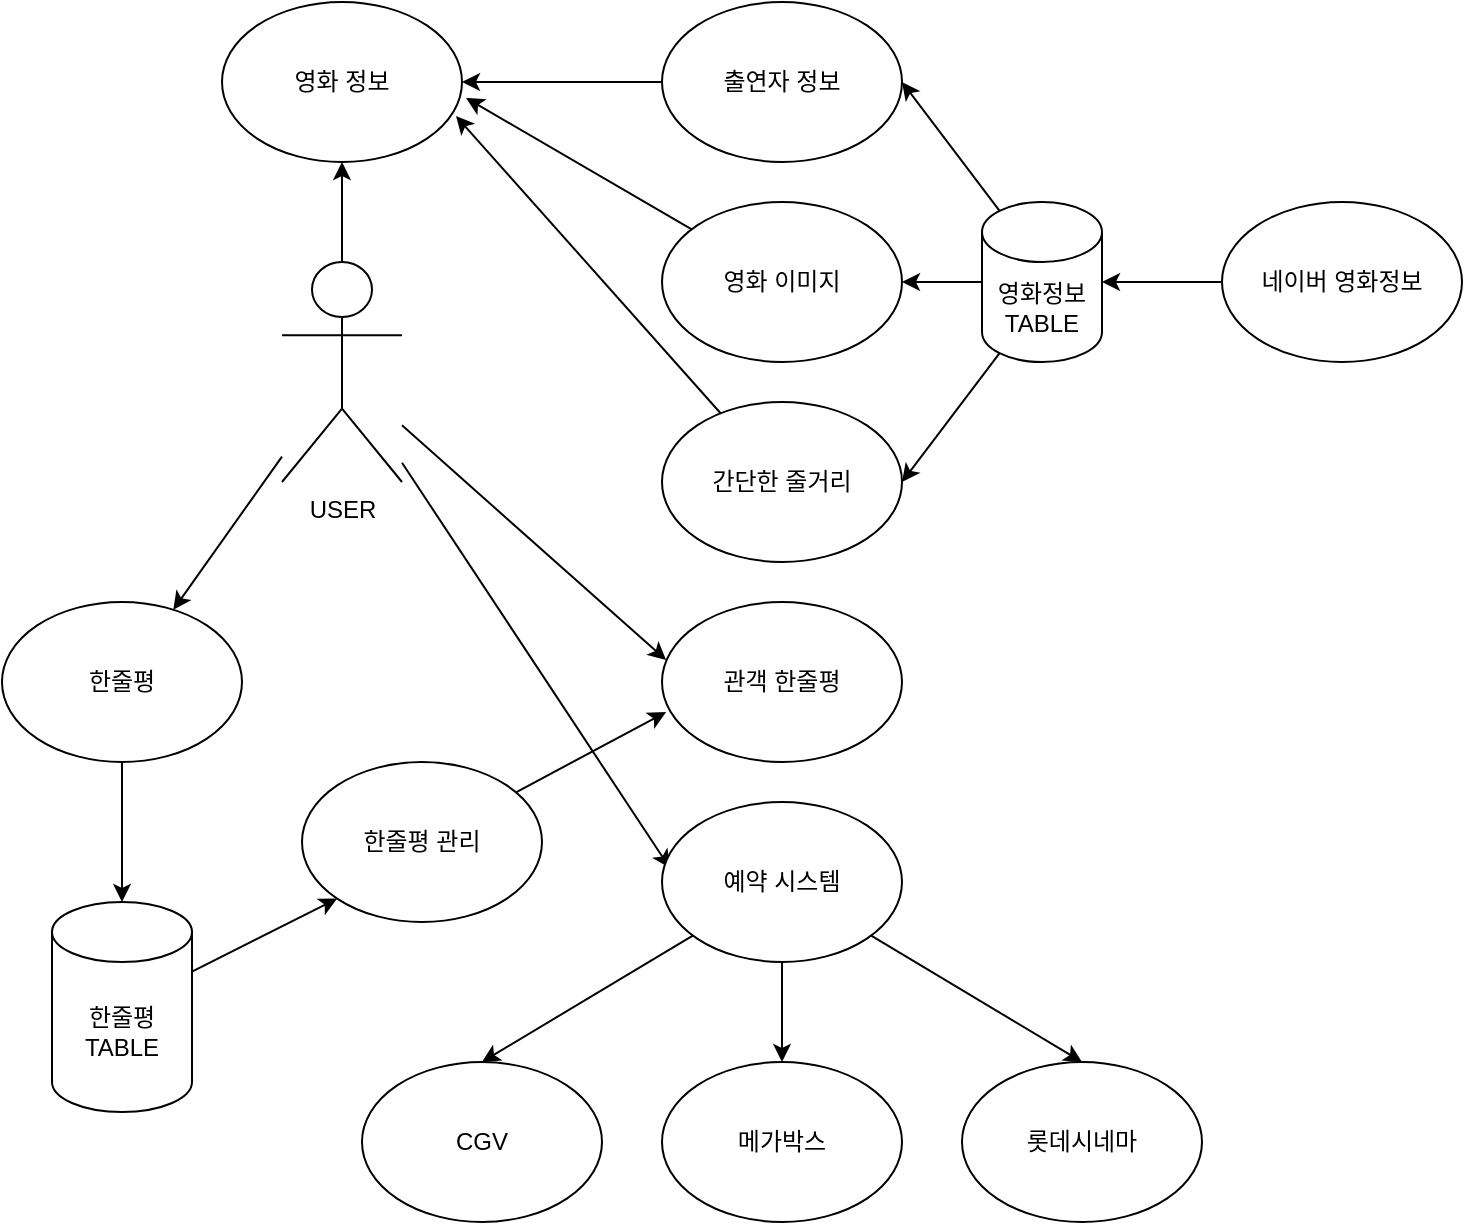 <mxfile version="21.3.7" type="device">
  <diagram name="페이지-1" id="mIEeNcRUt9shs4nOm1RD">
    <mxGraphModel dx="1434" dy="788" grid="1" gridSize="10" guides="1" tooltips="1" connect="1" arrows="1" fold="1" page="1" pageScale="1" pageWidth="4681" pageHeight="3300" math="0" shadow="0">
      <root>
        <mxCell id="0" />
        <mxCell id="1" parent="0" />
        <mxCell id="Dh7cIlsGV29kzbR_pbds-15" style="rounded=0;orthogonalLoop=1;jettySize=auto;html=1;entryX=0.017;entryY=0.363;entryDx=0;entryDy=0;entryPerimeter=0;" edge="1" parent="1" source="Dh7cIlsGV29kzbR_pbds-1" target="Dh7cIlsGV29kzbR_pbds-7">
          <mxGeometry relative="1" as="geometry">
            <mxPoint x="340" y="340" as="targetPoint" />
          </mxGeometry>
        </mxCell>
        <mxCell id="Dh7cIlsGV29kzbR_pbds-16" style="rounded=0;orthogonalLoop=1;jettySize=auto;html=1;entryX=0.033;entryY=0.413;entryDx=0;entryDy=0;entryPerimeter=0;" edge="1" parent="1" source="Dh7cIlsGV29kzbR_pbds-1" target="Dh7cIlsGV29kzbR_pbds-8">
          <mxGeometry relative="1" as="geometry" />
        </mxCell>
        <mxCell id="Dh7cIlsGV29kzbR_pbds-26" style="rounded=0;orthogonalLoop=1;jettySize=auto;html=1;" edge="1" parent="1" source="Dh7cIlsGV29kzbR_pbds-1" target="Dh7cIlsGV29kzbR_pbds-25">
          <mxGeometry relative="1" as="geometry" />
        </mxCell>
        <mxCell id="Dh7cIlsGV29kzbR_pbds-41" style="edgeStyle=orthogonalEdgeStyle;rounded=0;orthogonalLoop=1;jettySize=auto;html=1;entryX=0.5;entryY=1;entryDx=0;entryDy=0;" edge="1" parent="1" source="Dh7cIlsGV29kzbR_pbds-1" target="Dh7cIlsGV29kzbR_pbds-40">
          <mxGeometry relative="1" as="geometry" />
        </mxCell>
        <mxCell id="Dh7cIlsGV29kzbR_pbds-1" value="USER" style="shape=umlActor;verticalLabelPosition=bottom;verticalAlign=top;html=1;outlineConnect=0;" vertex="1" parent="1">
          <mxGeometry x="140" y="140" width="60" height="110" as="geometry" />
        </mxCell>
        <mxCell id="Dh7cIlsGV29kzbR_pbds-42" style="rounded=0;orthogonalLoop=1;jettySize=auto;html=1;entryX=1;entryY=0.5;entryDx=0;entryDy=0;" edge="1" parent="1" source="Dh7cIlsGV29kzbR_pbds-4" target="Dh7cIlsGV29kzbR_pbds-40">
          <mxGeometry relative="1" as="geometry" />
        </mxCell>
        <mxCell id="Dh7cIlsGV29kzbR_pbds-4" value="출연자 정보" style="ellipse;whiteSpace=wrap;html=1;" vertex="1" parent="1">
          <mxGeometry x="330" y="10" width="120" height="80" as="geometry" />
        </mxCell>
        <mxCell id="Dh7cIlsGV29kzbR_pbds-43" style="rounded=0;orthogonalLoop=1;jettySize=auto;html=1;entryX=1.017;entryY=0.6;entryDx=0;entryDy=0;entryPerimeter=0;" edge="1" parent="1" source="Dh7cIlsGV29kzbR_pbds-5" target="Dh7cIlsGV29kzbR_pbds-40">
          <mxGeometry relative="1" as="geometry" />
        </mxCell>
        <mxCell id="Dh7cIlsGV29kzbR_pbds-5" value="영화 이미지" style="ellipse;whiteSpace=wrap;html=1;" vertex="1" parent="1">
          <mxGeometry x="330" y="110" width="120" height="80" as="geometry" />
        </mxCell>
        <mxCell id="Dh7cIlsGV29kzbR_pbds-44" style="rounded=0;orthogonalLoop=1;jettySize=auto;html=1;entryX=0.975;entryY=0.713;entryDx=0;entryDy=0;entryPerimeter=0;" edge="1" parent="1" source="Dh7cIlsGV29kzbR_pbds-6" target="Dh7cIlsGV29kzbR_pbds-40">
          <mxGeometry relative="1" as="geometry" />
        </mxCell>
        <mxCell id="Dh7cIlsGV29kzbR_pbds-6" value="간단한 줄거리" style="ellipse;whiteSpace=wrap;html=1;" vertex="1" parent="1">
          <mxGeometry x="330" y="210" width="120" height="80" as="geometry" />
        </mxCell>
        <mxCell id="Dh7cIlsGV29kzbR_pbds-7" value="관객 한줄평" style="ellipse;whiteSpace=wrap;html=1;" vertex="1" parent="1">
          <mxGeometry x="330" y="310" width="120" height="80" as="geometry" />
        </mxCell>
        <mxCell id="Dh7cIlsGV29kzbR_pbds-17" style="rounded=0;orthogonalLoop=1;jettySize=auto;html=1;entryX=0.5;entryY=0;entryDx=0;entryDy=0;" edge="1" parent="1" source="Dh7cIlsGV29kzbR_pbds-8" target="Dh7cIlsGV29kzbR_pbds-9">
          <mxGeometry relative="1" as="geometry" />
        </mxCell>
        <mxCell id="Dh7cIlsGV29kzbR_pbds-18" style="edgeStyle=orthogonalEdgeStyle;rounded=0;orthogonalLoop=1;jettySize=auto;html=1;entryX=0.5;entryY=0;entryDx=0;entryDy=0;" edge="1" parent="1" source="Dh7cIlsGV29kzbR_pbds-8" target="Dh7cIlsGV29kzbR_pbds-10">
          <mxGeometry relative="1" as="geometry" />
        </mxCell>
        <mxCell id="Dh7cIlsGV29kzbR_pbds-19" style="rounded=0;orthogonalLoop=1;jettySize=auto;html=1;entryX=0.5;entryY=0;entryDx=0;entryDy=0;" edge="1" parent="1" source="Dh7cIlsGV29kzbR_pbds-8" target="Dh7cIlsGV29kzbR_pbds-11">
          <mxGeometry relative="1" as="geometry" />
        </mxCell>
        <mxCell id="Dh7cIlsGV29kzbR_pbds-8" value="예약 시스템" style="ellipse;whiteSpace=wrap;html=1;" vertex="1" parent="1">
          <mxGeometry x="330" y="410" width="120" height="80" as="geometry" />
        </mxCell>
        <mxCell id="Dh7cIlsGV29kzbR_pbds-9" value="CGV" style="ellipse;whiteSpace=wrap;html=1;" vertex="1" parent="1">
          <mxGeometry x="180" y="540" width="120" height="80" as="geometry" />
        </mxCell>
        <mxCell id="Dh7cIlsGV29kzbR_pbds-10" value="메가박스" style="ellipse;whiteSpace=wrap;html=1;" vertex="1" parent="1">
          <mxGeometry x="330" y="540" width="120" height="80" as="geometry" />
        </mxCell>
        <mxCell id="Dh7cIlsGV29kzbR_pbds-11" value="롯데시네마" style="ellipse;whiteSpace=wrap;html=1;" vertex="1" parent="1">
          <mxGeometry x="480" y="540" width="120" height="80" as="geometry" />
        </mxCell>
        <mxCell id="Dh7cIlsGV29kzbR_pbds-21" style="rounded=0;orthogonalLoop=1;jettySize=auto;html=1;entryX=1;entryY=0.5;entryDx=0;entryDy=0;entryPerimeter=0;exitX=0;exitY=0.5;exitDx=0;exitDy=0;" edge="1" parent="1" source="Dh7cIlsGV29kzbR_pbds-20" target="Dh7cIlsGV29kzbR_pbds-32">
          <mxGeometry relative="1" as="geometry" />
        </mxCell>
        <mxCell id="Dh7cIlsGV29kzbR_pbds-20" value="네이버 영화정보" style="ellipse;whiteSpace=wrap;html=1;" vertex="1" parent="1">
          <mxGeometry x="610" y="110" width="120" height="80" as="geometry" />
        </mxCell>
        <mxCell id="Dh7cIlsGV29kzbR_pbds-25" value="한줄평" style="ellipse;whiteSpace=wrap;html=1;" vertex="1" parent="1">
          <mxGeometry y="310" width="120" height="80" as="geometry" />
        </mxCell>
        <mxCell id="Dh7cIlsGV29kzbR_pbds-29" value="" style="rounded=0;orthogonalLoop=1;jettySize=auto;html=1;entryX=0.5;entryY=0;entryDx=0;entryDy=0;entryPerimeter=0;" edge="1" parent="1" source="Dh7cIlsGV29kzbR_pbds-25" target="Dh7cIlsGV29kzbR_pbds-28">
          <mxGeometry relative="1" as="geometry">
            <mxPoint x="120" y="350" as="sourcePoint" />
            <mxPoint x="330" y="350" as="targetPoint" />
          </mxGeometry>
        </mxCell>
        <mxCell id="Dh7cIlsGV29kzbR_pbds-33" style="rounded=0;orthogonalLoop=1;jettySize=auto;html=1;entryX=0;entryY=1;entryDx=0;entryDy=0;" edge="1" parent="1" source="Dh7cIlsGV29kzbR_pbds-28" target="Dh7cIlsGV29kzbR_pbds-31">
          <mxGeometry relative="1" as="geometry" />
        </mxCell>
        <mxCell id="Dh7cIlsGV29kzbR_pbds-28" value="한줄평&lt;br&gt;TABLE" style="shape=cylinder3;whiteSpace=wrap;html=1;boundedLbl=1;backgroundOutline=1;size=15;" vertex="1" parent="1">
          <mxGeometry x="25" y="460" width="70" height="105" as="geometry" />
        </mxCell>
        <mxCell id="Dh7cIlsGV29kzbR_pbds-34" style="rounded=0;orthogonalLoop=1;jettySize=auto;html=1;entryX=0.017;entryY=0.688;entryDx=0;entryDy=0;entryPerimeter=0;" edge="1" parent="1" source="Dh7cIlsGV29kzbR_pbds-31" target="Dh7cIlsGV29kzbR_pbds-7">
          <mxGeometry relative="1" as="geometry" />
        </mxCell>
        <mxCell id="Dh7cIlsGV29kzbR_pbds-31" value="한줄평 관리" style="ellipse;whiteSpace=wrap;html=1;" vertex="1" parent="1">
          <mxGeometry x="150" y="390" width="120" height="80" as="geometry" />
        </mxCell>
        <mxCell id="Dh7cIlsGV29kzbR_pbds-36" style="rounded=0;orthogonalLoop=1;jettySize=auto;html=1;entryX=1;entryY=0.5;entryDx=0;entryDy=0;exitX=0.145;exitY=0;exitDx=0;exitDy=4.35;exitPerimeter=0;" edge="1" parent="1" source="Dh7cIlsGV29kzbR_pbds-32" target="Dh7cIlsGV29kzbR_pbds-4">
          <mxGeometry relative="1" as="geometry" />
        </mxCell>
        <mxCell id="Dh7cIlsGV29kzbR_pbds-37" style="rounded=0;orthogonalLoop=1;jettySize=auto;html=1;entryX=1;entryY=0.5;entryDx=0;entryDy=0;exitX=0;exitY=0.5;exitDx=0;exitDy=0;exitPerimeter=0;" edge="1" parent="1" source="Dh7cIlsGV29kzbR_pbds-32" target="Dh7cIlsGV29kzbR_pbds-5">
          <mxGeometry relative="1" as="geometry" />
        </mxCell>
        <mxCell id="Dh7cIlsGV29kzbR_pbds-38" style="rounded=0;orthogonalLoop=1;jettySize=auto;html=1;entryX=1;entryY=0.5;entryDx=0;entryDy=0;exitX=0.145;exitY=1;exitDx=0;exitDy=-4.35;exitPerimeter=0;" edge="1" parent="1" source="Dh7cIlsGV29kzbR_pbds-32" target="Dh7cIlsGV29kzbR_pbds-6">
          <mxGeometry relative="1" as="geometry" />
        </mxCell>
        <mxCell id="Dh7cIlsGV29kzbR_pbds-32" value="영화정보&lt;br&gt;TABLE" style="shape=cylinder3;whiteSpace=wrap;html=1;boundedLbl=1;backgroundOutline=1;size=15;" vertex="1" parent="1">
          <mxGeometry x="490" y="110" width="60" height="80" as="geometry" />
        </mxCell>
        <mxCell id="Dh7cIlsGV29kzbR_pbds-40" value="영화 정보" style="ellipse;whiteSpace=wrap;html=1;" vertex="1" parent="1">
          <mxGeometry x="110" y="10" width="120" height="80" as="geometry" />
        </mxCell>
      </root>
    </mxGraphModel>
  </diagram>
</mxfile>
